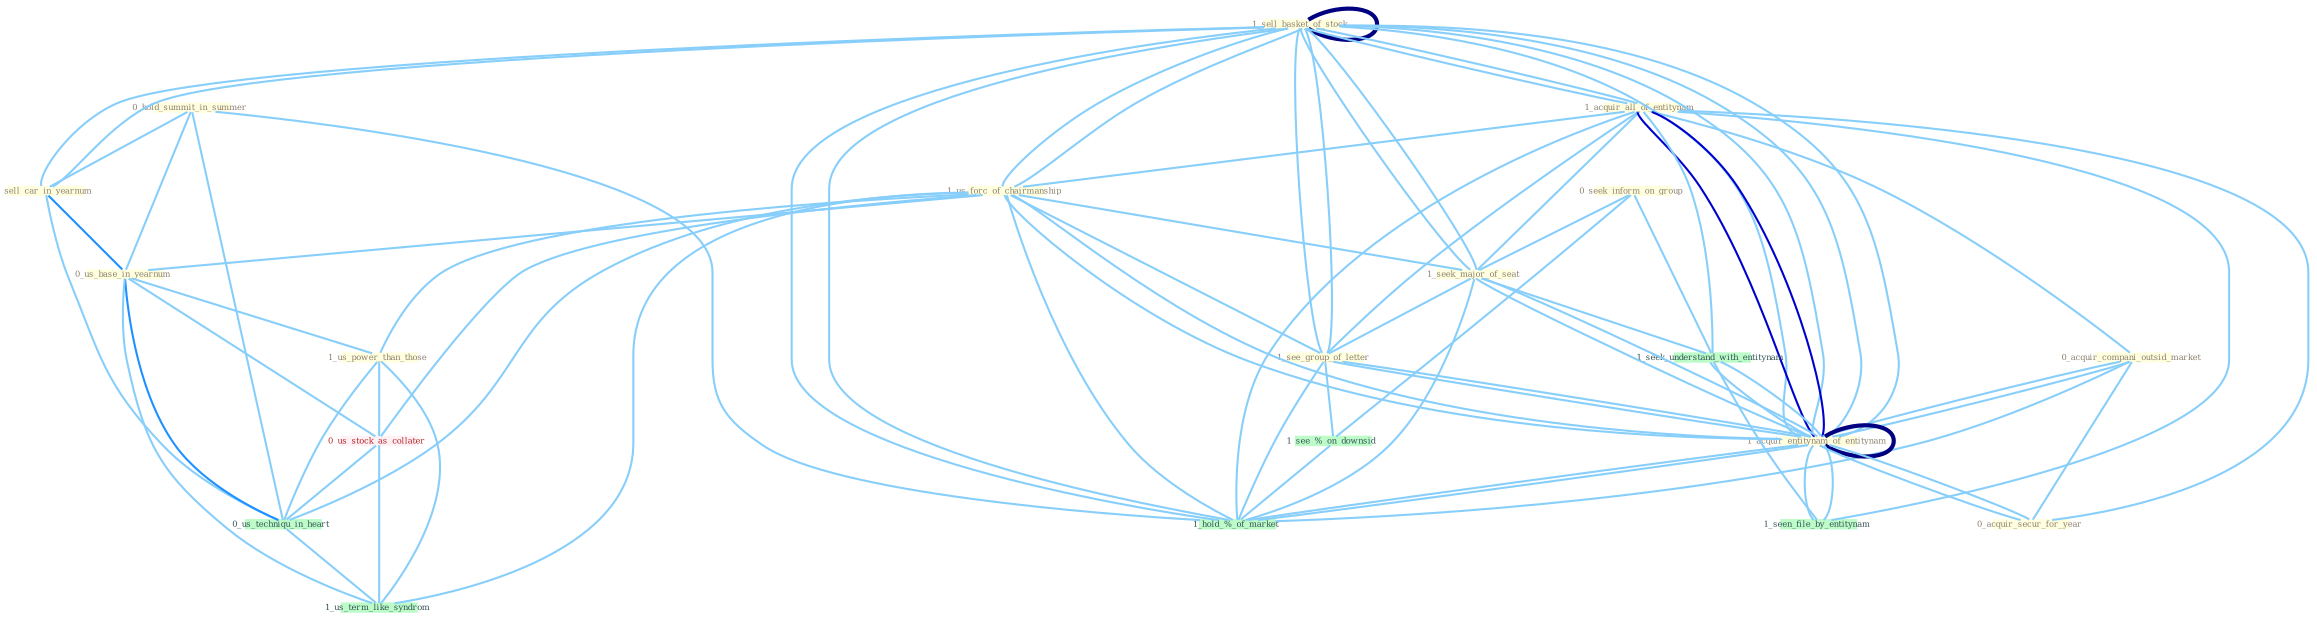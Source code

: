 Graph G{ 
    node
    [shape=polygon,style=filled,width=.5,height=.06,color="#BDFCC9",fixedsize=true,fontsize=4,
    fontcolor="#2f4f4f"];
    {node
    [color="#ffffe0", fontcolor="#8b7d6b"] "1_sell_basket_of_stock " "0_hold_summit_in_summer " "0_sell_car_in_yearnum " "1_acquir_all_of_entitynam " "0_acquir_compani_outsid_market " "1_us_forc_of_chairmanship " "0_seek_inform_on_group " "0_us_base_in_yearnum " "1_seek_major_of_seat " "1_us_power_than_those " "1_see_group_of_letter " "1_acquir_entitynam_of_entitynam " "0_acquir_secur_for_year " "1_sell_basket_of_stock "}
{node [color="#fff0f5", fontcolor="#b22222"] "0_us_stock_as_collater "}
edge [color="#B0E2FF"];

	"1_sell_basket_of_stock " -- "0_sell_car_in_yearnum " [w="1", color="#87cefa" ];
	"1_sell_basket_of_stock " -- "1_acquir_all_of_entitynam " [w="1", color="#87cefa" ];
	"1_sell_basket_of_stock " -- "1_us_forc_of_chairmanship " [w="1", color="#87cefa" ];
	"1_sell_basket_of_stock " -- "1_seek_major_of_seat " [w="1", color="#87cefa" ];
	"1_sell_basket_of_stock " -- "1_see_group_of_letter " [w="1", color="#87cefa" ];
	"1_sell_basket_of_stock " -- "1_acquir_entitynam_of_entitynam " [w="1", color="#87cefa" ];
	"1_sell_basket_of_stock " -- "1_sell_basket_of_stock " [w="4", style=bold, color="#000080", len=0.4];
	"1_sell_basket_of_stock " -- "1_acquir_entitynam_of_entitynam " [w="1", color="#87cefa" ];
	"1_sell_basket_of_stock " -- "1_hold_%_of_market " [w="1", color="#87cefa" ];
	"0_hold_summit_in_summer " -- "0_sell_car_in_yearnum " [w="1", color="#87cefa" ];
	"0_hold_summit_in_summer " -- "0_us_base_in_yearnum " [w="1", color="#87cefa" ];
	"0_hold_summit_in_summer " -- "0_us_techniqu_in_heart " [w="1", color="#87cefa" ];
	"0_hold_summit_in_summer " -- "1_hold_%_of_market " [w="1", color="#87cefa" ];
	"0_sell_car_in_yearnum " -- "0_us_base_in_yearnum " [w="2", color="#1e90ff" , len=0.8];
	"0_sell_car_in_yearnum " -- "1_sell_basket_of_stock " [w="1", color="#87cefa" ];
	"0_sell_car_in_yearnum " -- "0_us_techniqu_in_heart " [w="1", color="#87cefa" ];
	"1_acquir_all_of_entitynam " -- "0_acquir_compani_outsid_market " [w="1", color="#87cefa" ];
	"1_acquir_all_of_entitynam " -- "1_us_forc_of_chairmanship " [w="1", color="#87cefa" ];
	"1_acquir_all_of_entitynam " -- "1_seek_major_of_seat " [w="1", color="#87cefa" ];
	"1_acquir_all_of_entitynam " -- "1_see_group_of_letter " [w="1", color="#87cefa" ];
	"1_acquir_all_of_entitynam " -- "1_acquir_entitynam_of_entitynam " [w="3", color="#0000cd" , len=0.6];
	"1_acquir_all_of_entitynam " -- "0_acquir_secur_for_year " [w="1", color="#87cefa" ];
	"1_acquir_all_of_entitynam " -- "1_sell_basket_of_stock " [w="1", color="#87cefa" ];
	"1_acquir_all_of_entitynam " -- "1_seen_file_by_entitynam " [w="1", color="#87cefa" ];
	"1_acquir_all_of_entitynam " -- "1_seek_understand_with_entitynam " [w="1", color="#87cefa" ];
	"1_acquir_all_of_entitynam " -- "1_acquir_entitynam_of_entitynam " [w="3", color="#0000cd" , len=0.6];
	"1_acquir_all_of_entitynam " -- "1_hold_%_of_market " [w="1", color="#87cefa" ];
	"0_acquir_compani_outsid_market " -- "1_acquir_entitynam_of_entitynam " [w="1", color="#87cefa" ];
	"0_acquir_compani_outsid_market " -- "0_acquir_secur_for_year " [w="1", color="#87cefa" ];
	"0_acquir_compani_outsid_market " -- "1_acquir_entitynam_of_entitynam " [w="1", color="#87cefa" ];
	"0_acquir_compani_outsid_market " -- "1_hold_%_of_market " [w="1", color="#87cefa" ];
	"1_us_forc_of_chairmanship " -- "0_us_base_in_yearnum " [w="1", color="#87cefa" ];
	"1_us_forc_of_chairmanship " -- "1_seek_major_of_seat " [w="1", color="#87cefa" ];
	"1_us_forc_of_chairmanship " -- "1_us_power_than_those " [w="1", color="#87cefa" ];
	"1_us_forc_of_chairmanship " -- "1_see_group_of_letter " [w="1", color="#87cefa" ];
	"1_us_forc_of_chairmanship " -- "1_acquir_entitynam_of_entitynam " [w="1", color="#87cefa" ];
	"1_us_forc_of_chairmanship " -- "1_sell_basket_of_stock " [w="1", color="#87cefa" ];
	"1_us_forc_of_chairmanship " -- "0_us_stock_as_collater " [w="1", color="#87cefa" ];
	"1_us_forc_of_chairmanship " -- "1_acquir_entitynam_of_entitynam " [w="1", color="#87cefa" ];
	"1_us_forc_of_chairmanship " -- "0_us_techniqu_in_heart " [w="1", color="#87cefa" ];
	"1_us_forc_of_chairmanship " -- "1_us_term_like_syndrom " [w="1", color="#87cefa" ];
	"1_us_forc_of_chairmanship " -- "1_hold_%_of_market " [w="1", color="#87cefa" ];
	"0_seek_inform_on_group " -- "1_seek_major_of_seat " [w="1", color="#87cefa" ];
	"0_seek_inform_on_group " -- "1_seek_understand_with_entitynam " [w="1", color="#87cefa" ];
	"0_seek_inform_on_group " -- "1_see_%_on_downsid " [w="1", color="#87cefa" ];
	"0_us_base_in_yearnum " -- "1_us_power_than_those " [w="1", color="#87cefa" ];
	"0_us_base_in_yearnum " -- "0_us_stock_as_collater " [w="1", color="#87cefa" ];
	"0_us_base_in_yearnum " -- "0_us_techniqu_in_heart " [w="2", color="#1e90ff" , len=0.8];
	"0_us_base_in_yearnum " -- "1_us_term_like_syndrom " [w="1", color="#87cefa" ];
	"1_seek_major_of_seat " -- "1_see_group_of_letter " [w="1", color="#87cefa" ];
	"1_seek_major_of_seat " -- "1_acquir_entitynam_of_entitynam " [w="1", color="#87cefa" ];
	"1_seek_major_of_seat " -- "1_sell_basket_of_stock " [w="1", color="#87cefa" ];
	"1_seek_major_of_seat " -- "1_seek_understand_with_entitynam " [w="1", color="#87cefa" ];
	"1_seek_major_of_seat " -- "1_acquir_entitynam_of_entitynam " [w="1", color="#87cefa" ];
	"1_seek_major_of_seat " -- "1_hold_%_of_market " [w="1", color="#87cefa" ];
	"1_us_power_than_those " -- "0_us_stock_as_collater " [w="1", color="#87cefa" ];
	"1_us_power_than_those " -- "0_us_techniqu_in_heart " [w="1", color="#87cefa" ];
	"1_us_power_than_those " -- "1_us_term_like_syndrom " [w="1", color="#87cefa" ];
	"1_see_group_of_letter " -- "1_acquir_entitynam_of_entitynam " [w="1", color="#87cefa" ];
	"1_see_group_of_letter " -- "1_sell_basket_of_stock " [w="1", color="#87cefa" ];
	"1_see_group_of_letter " -- "1_acquir_entitynam_of_entitynam " [w="1", color="#87cefa" ];
	"1_see_group_of_letter " -- "1_see_%_on_downsid " [w="1", color="#87cefa" ];
	"1_see_group_of_letter " -- "1_hold_%_of_market " [w="1", color="#87cefa" ];
	"1_acquir_entitynam_of_entitynam " -- "0_acquir_secur_for_year " [w="1", color="#87cefa" ];
	"1_acquir_entitynam_of_entitynam " -- "1_sell_basket_of_stock " [w="1", color="#87cefa" ];
	"1_acquir_entitynam_of_entitynam " -- "1_seen_file_by_entitynam " [w="1", color="#87cefa" ];
	"1_acquir_entitynam_of_entitynam " -- "1_seek_understand_with_entitynam " [w="1", color="#87cefa" ];
	"1_acquir_entitynam_of_entitynam " -- "1_acquir_entitynam_of_entitynam " [w="4", style=bold, color="#000080", len=0.4];
	"1_acquir_entitynam_of_entitynam " -- "1_hold_%_of_market " [w="1", color="#87cefa" ];
	"0_acquir_secur_for_year " -- "1_acquir_entitynam_of_entitynam " [w="1", color="#87cefa" ];
	"1_sell_basket_of_stock " -- "1_acquir_entitynam_of_entitynam " [w="1", color="#87cefa" ];
	"1_sell_basket_of_stock " -- "1_hold_%_of_market " [w="1", color="#87cefa" ];
	"1_seen_file_by_entitynam " -- "1_seek_understand_with_entitynam " [w="1", color="#87cefa" ];
	"1_seen_file_by_entitynam " -- "1_acquir_entitynam_of_entitynam " [w="1", color="#87cefa" ];
	"0_us_stock_as_collater " -- "0_us_techniqu_in_heart " [w="1", color="#87cefa" ];
	"0_us_stock_as_collater " -- "1_us_term_like_syndrom " [w="1", color="#87cefa" ];
	"1_seek_understand_with_entitynam " -- "1_acquir_entitynam_of_entitynam " [w="1", color="#87cefa" ];
	"1_acquir_entitynam_of_entitynam " -- "1_hold_%_of_market " [w="1", color="#87cefa" ];
	"0_us_techniqu_in_heart " -- "1_us_term_like_syndrom " [w="1", color="#87cefa" ];
	"1_see_%_on_downsid " -- "1_hold_%_of_market " [w="1", color="#87cefa" ];
}